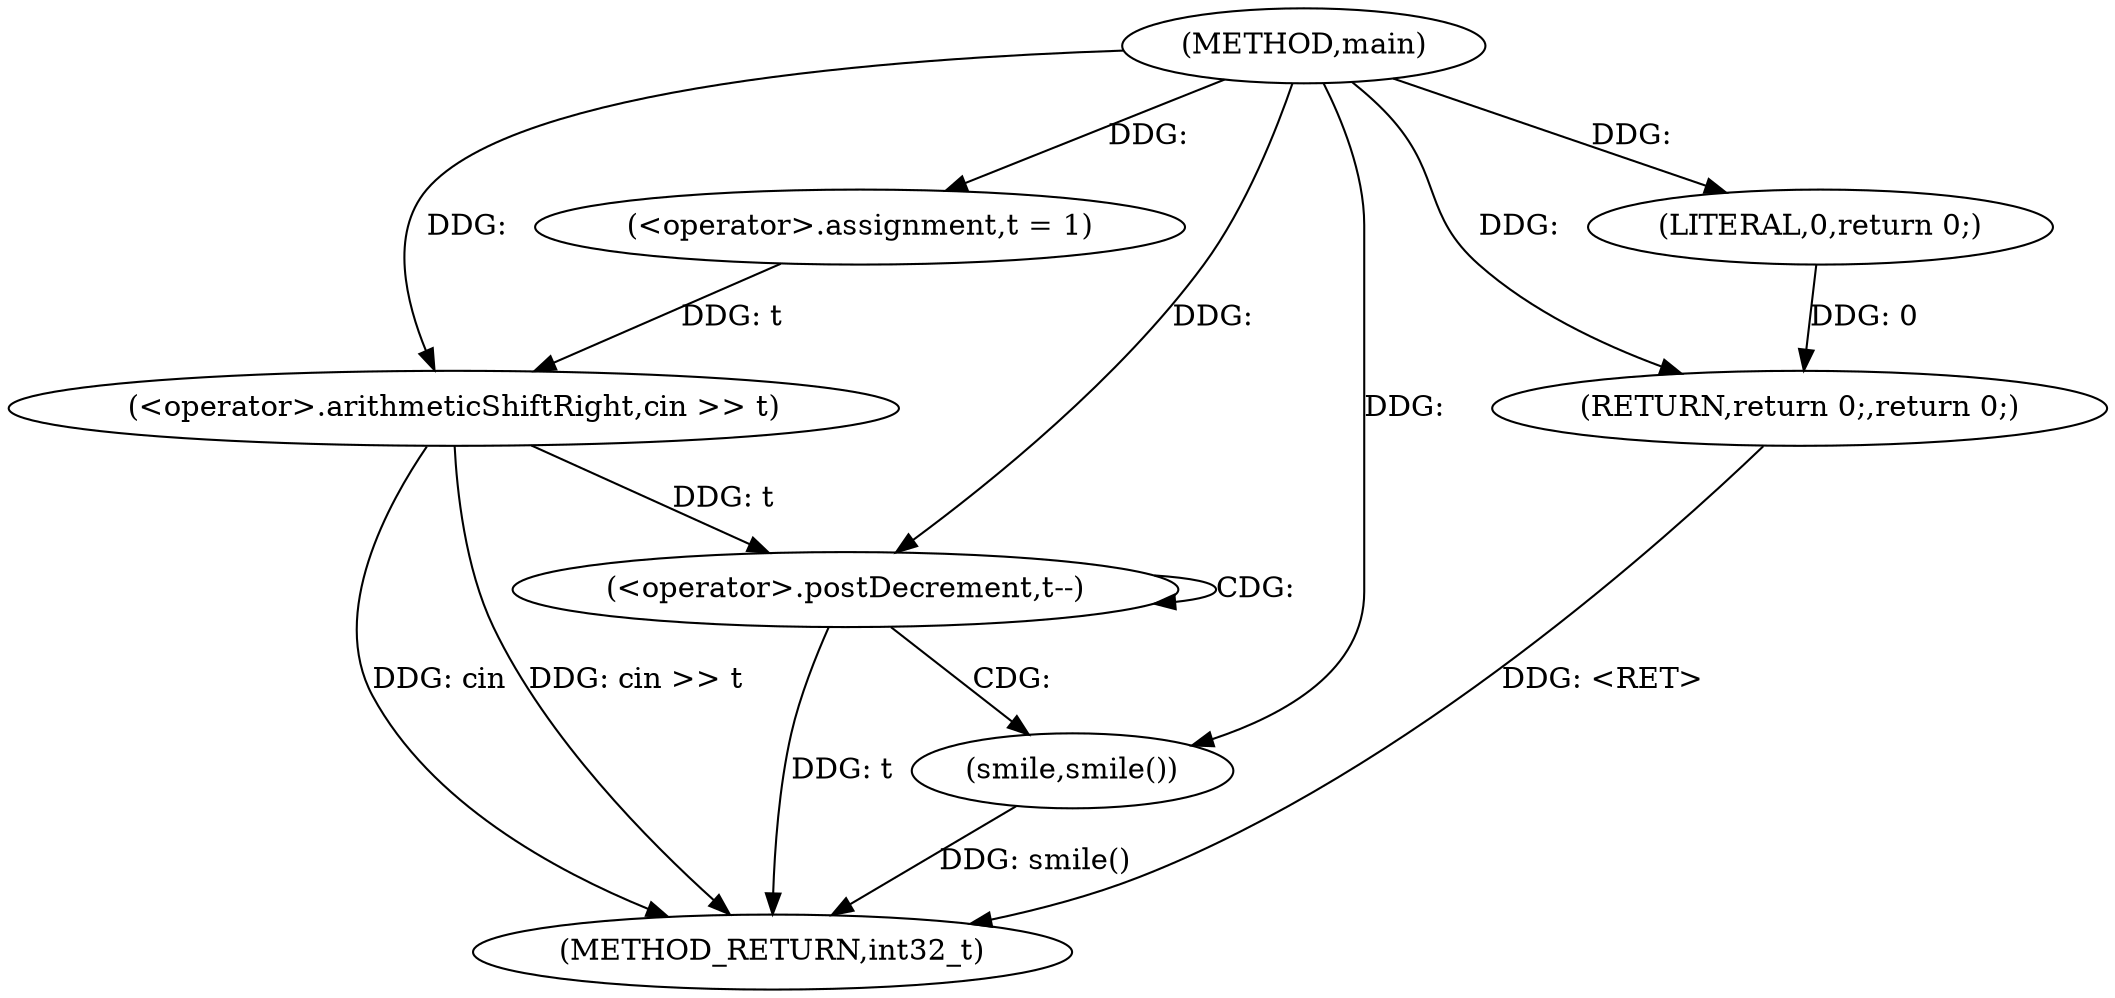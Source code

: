 digraph "main" {  
"1000427" [label = "(METHOD,main)" ]
"1000443" [label = "(METHOD_RETURN,int32_t)" ]
"1000430" [label = "(<operator>.assignment,t = 1)" ]
"1000433" [label = "(<operator>.arithmeticShiftRight,cin >> t)" ]
"1000441" [label = "(RETURN,return 0;,return 0;)" ]
"1000437" [label = "(<operator>.postDecrement,t--)" ]
"1000442" [label = "(LITERAL,0,return 0;)" ]
"1000440" [label = "(smile,smile())" ]
  "1000433" -> "1000443"  [ label = "DDG: cin >> t"] 
  "1000437" -> "1000443"  [ label = "DDG: t"] 
  "1000440" -> "1000443"  [ label = "DDG: smile()"] 
  "1000441" -> "1000443"  [ label = "DDG: <RET>"] 
  "1000433" -> "1000443"  [ label = "DDG: cin"] 
  "1000427" -> "1000430"  [ label = "DDG: "] 
  "1000442" -> "1000441"  [ label = "DDG: 0"] 
  "1000427" -> "1000441"  [ label = "DDG: "] 
  "1000427" -> "1000433"  [ label = "DDG: "] 
  "1000430" -> "1000433"  [ label = "DDG: t"] 
  "1000427" -> "1000442"  [ label = "DDG: "] 
  "1000433" -> "1000437"  [ label = "DDG: t"] 
  "1000427" -> "1000437"  [ label = "DDG: "] 
  "1000427" -> "1000440"  [ label = "DDG: "] 
  "1000437" -> "1000437"  [ label = "CDG: "] 
  "1000437" -> "1000440"  [ label = "CDG: "] 
}
